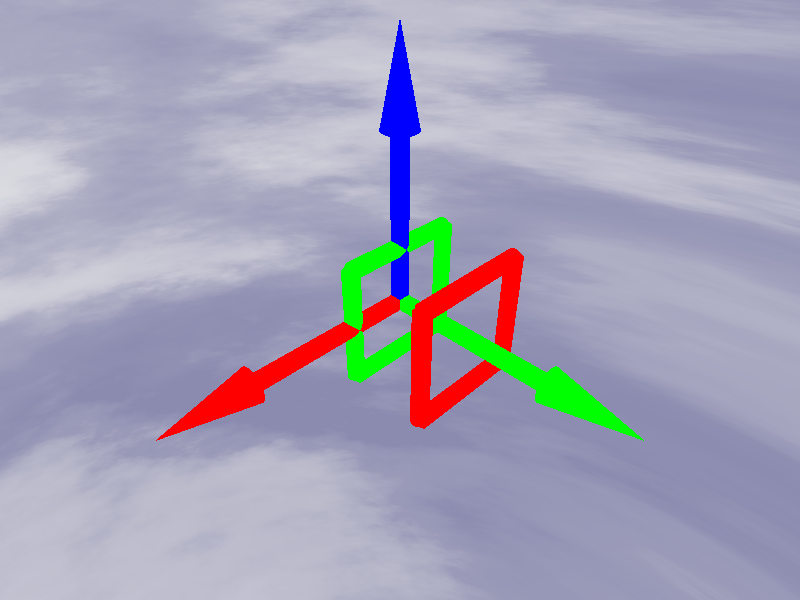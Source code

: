 ﻿#include "colors.inc"
#include "skies.inc"
#declare boolciel=1;
#if (boolciel)
sky_sphere {
    S_Cloud5
    rotate <0,0,0>
}
#end

background { color rgb<1,1,1> }

camera{
	location <20,20,20>
	look_at <0,0,0>
}

light_source { <20,20,20>, color rgb<1,1,1> }

#macro fleche(cylinderStartPoint, cylinderEndPoint, RadiusCylinder, coneEndPoint, radiusCone, Color)

cylinder{
	cylinderStartPoint,           // center of one end
	cylinderEndPoint,             // center of other end
	radiusCylinder                // radius
	open                          // remove end caps
	pigment { Color }             // color of the cylinder
}
cone{
	cylinderEndPoint, 1           // center and radius of one end
	coneEndPoint, radiusCone      // center and radius of other end
	pigment { Color }             // color of the cone
}

#end

#declare radiusCylinder = 0.5;

fleche(<0,0,0>,<10,0,0>,radiusCylinder,<15,0,0>,0,color rgb<1,0,0>) // x 
fleche(<0,0,0>,<0,10,0>,radiusCylinder,<0,15,0>,0,color rgb<0,0,1>) // z
fleche(<0,0,0>,<0,0,10>,radiusCylinder,<0,0,15>,0,color rgb<0,1,0>) // y



#declare n = 4;
#declare points0 = array[n+1];
#declare points1 = array[n+1];
#declare rayon = 5;
#declare circle_color0 = color rgb<0,1,0>;
#declare circle_color1 = color rgb<1,0,0>;
#declare circle_radius = 0.5;

//#for (Identifier, Start, End [, Step])
#for (k, 0, n, 1)

    #local theta = k/n*2*pi;
    #local points0[k] = <rayon*cos(theta),rayon*sin(theta),0>;
    #local points1[k] = <rayon*cos(theta),rayon*sin(theta),0>;

#end // ----------- end of #for loop

//#for (Identifier, Start, End [, Step])
#for (k, 0, n-1, 1)

intersection {
    cylinder{
        points0[k],
        points0[k+1],
        circle_radius
        open
        pigment{ circle_color0 }
        rotate<0,0,45>
    }
    
}

    cylinder{
        points0[k],
        points0[k+1],
        circle_radius
        open
        pigment{ circle_color1 }
        translate<0,0,rayon>
        rotate<0,0,45>
    }

#end // ----------- end of #for loop

    
